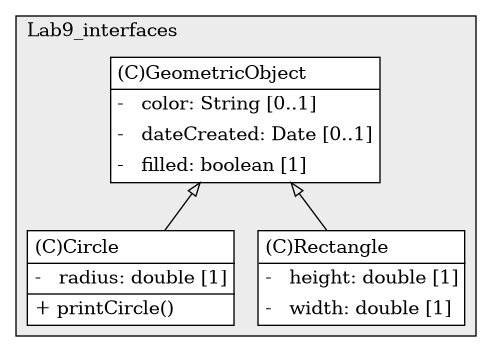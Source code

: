 @startuml

/' diagram meta data start
config=StructureConfiguration;
{
  "projectClassification": {
    "searchMode": "OpenProject", // OpenProject, AllProjects
    "includedProjects": "",
    "pathEndKeywords": "*.impl",
    "isClientPath": "",
    "isClientName": "",
    "isTestPath": "",
    "isTestName": "",
    "isMappingPath": "",
    "isMappingName": "",
    "isDataAccessPath": "",
    "isDataAccessName": "",
    "isDataStructurePath": "",
    "isDataStructureName": "",
    "isInterfaceStructuresPath": "",
    "isInterfaceStructuresName": "",
    "isEntryPointPath": "",
    "isEntryPointName": "",
    "treatFinalFieldsAsMandatory": false
  },
  "graphRestriction": {
    "classPackageExcludeFilter": "",
    "classPackageIncludeFilter": "",
    "classNameExcludeFilter": "",
    "classNameIncludeFilter": "",
    "methodNameExcludeFilter": "",
    "methodNameIncludeFilter": "",
    "removeByInheritance": "", // inheritance/annotation based filtering is done in a second step
    "removeByAnnotation": "",
    "removeByClassPackage": "", // cleanup the graph after inheritance/annotation based filtering is done
    "removeByClassName": "",
    "cutMappings": false,
    "cutEnum": true,
    "cutTests": true,
    "cutClient": true,
    "cutDataAccess": false,
    "cutInterfaceStructures": false,
    "cutDataStructures": false,
    "cutGetterAndSetter": true,
    "cutConstructors": true
  },
  "graphTraversal": {
    "forwardDepth": 6,
    "backwardDepth": 6,
    "classPackageExcludeFilter": "",
    "classPackageIncludeFilter": "",
    "classNameExcludeFilter": "",
    "classNameIncludeFilter": "",
    "methodNameExcludeFilter": "",
    "methodNameIncludeFilter": "",
    "hideMappings": false,
    "hideDataStructures": false,
    "hidePrivateMethods": true,
    "hideInterfaceCalls": true, // indirection: implementation -> interface (is hidden) -> implementation
    "onlyShowApplicationEntryPoints": false, // root node is included
    "useMethodCallsForStructureDiagram": "ForwardOnly" // ForwardOnly, BothDirections, No
  },
  "details": {
    "aggregation": "GroupByClass", // ByClass, GroupByClass, None
    "showClassGenericTypes": true,
    "showMethods": true,
    "showMethodParameterNames": true,
    "showMethodParameterTypes": true,
    "showMethodReturnType": true,
    "showPackageLevels": 2,
    "showDetailedClassStructure": true
  },
  "rootClass": "Lab9_interfaces.Circle",
  "extensionCallbackMethod": "" // qualified.class.name#methodName - signature: public static String method(String)
}
diagram meta data end '/



digraph g {
    rankdir="TB"
    splines=polyline
    

'nodes 
subgraph cluster_679071757 { 
   	label=Lab9_interfaces
	labeljust=l
	fillcolor="#ececec"
	style=filled
   
   Circle679071757[
	label=<<TABLE BORDER="1" CELLBORDER="0" CELLPADDING="4" CELLSPACING="0">
<TR><TD ALIGN="LEFT" >(C)Circle</TD></TR>
<HR/>
<TR><TD ALIGN="LEFT" >-   radius: double [1]</TD></TR>
<HR/>
<TR><TD ALIGN="LEFT" >+ printCircle()</TD></TR>
</TABLE>>
	style=filled
	margin=0
	shape=plaintext
	fillcolor="#FFFFFF"
];

GeometricObject679071757[
	label=<<TABLE BORDER="1" CELLBORDER="0" CELLPADDING="4" CELLSPACING="0">
<TR><TD ALIGN="LEFT" >(C)GeometricObject</TD></TR>
<HR/>
<TR><TD ALIGN="LEFT" >-   color: String [0..1]</TD></TR>
<TR><TD ALIGN="LEFT" >-   dateCreated: Date [0..1]</TD></TR>
<TR><TD ALIGN="LEFT" >-   filled: boolean [1]</TD></TR>
</TABLE>>
	style=filled
	margin=0
	shape=plaintext
	fillcolor="#FFFFFF"
];

Rectangle679071757[
	label=<<TABLE BORDER="1" CELLBORDER="0" CELLPADDING="4" CELLSPACING="0">
<TR><TD ALIGN="LEFT" >(C)Rectangle</TD></TR>
<HR/>
<TR><TD ALIGN="LEFT" >-   height: double [1]</TD></TR>
<TR><TD ALIGN="LEFT" >-   width: double [1]</TD></TR>
</TABLE>>
	style=filled
	margin=0
	shape=plaintext
	fillcolor="#FFFFFF"
];
} 

'edges    
GeometricObject679071757 -> Circle679071757[arrowhead=none, arrowtail=empty, dir=both];
GeometricObject679071757 -> Rectangle679071757[arrowhead=none, arrowtail=empty, dir=both];
    
}
@enduml
